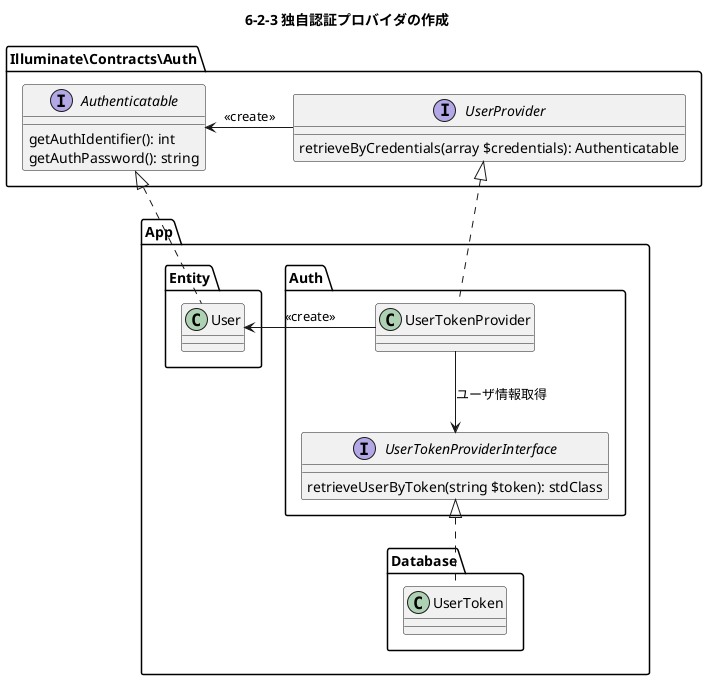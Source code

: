 @startuml
title 6-2-3 独自認証プロバイダの作成

package Illuminate\Contracts\Auth {
  interface Authenticatable
  Authenticatable : getAuthIdentifier(): int
  Authenticatable : getAuthPassword(): string
  interface UserProvider
  UserProvider : retrieveByCredentials(array $credentials): Authenticatable
  Authenticatable <- UserProvider: <<create>>
}

package App {
  package Auth {
    interface UserTokenProviderInterface
    UserTokenProviderInterface : retrieveUserByToken(string $token): stdClass
    class UserTokenProvider
    UserProvider <|.. UserTokenProvider
  }

  package Database {
    class UserToken
    UserTokenProviderInterface <|.. UserToken
  }

  package Entity {
    class User
    Authenticatable <|.. User
  }
}

UserTokenProvider --> UserTokenProviderInterface: ユーザ情報取得
User <- UserTokenProvider: <<create>>

@enduml